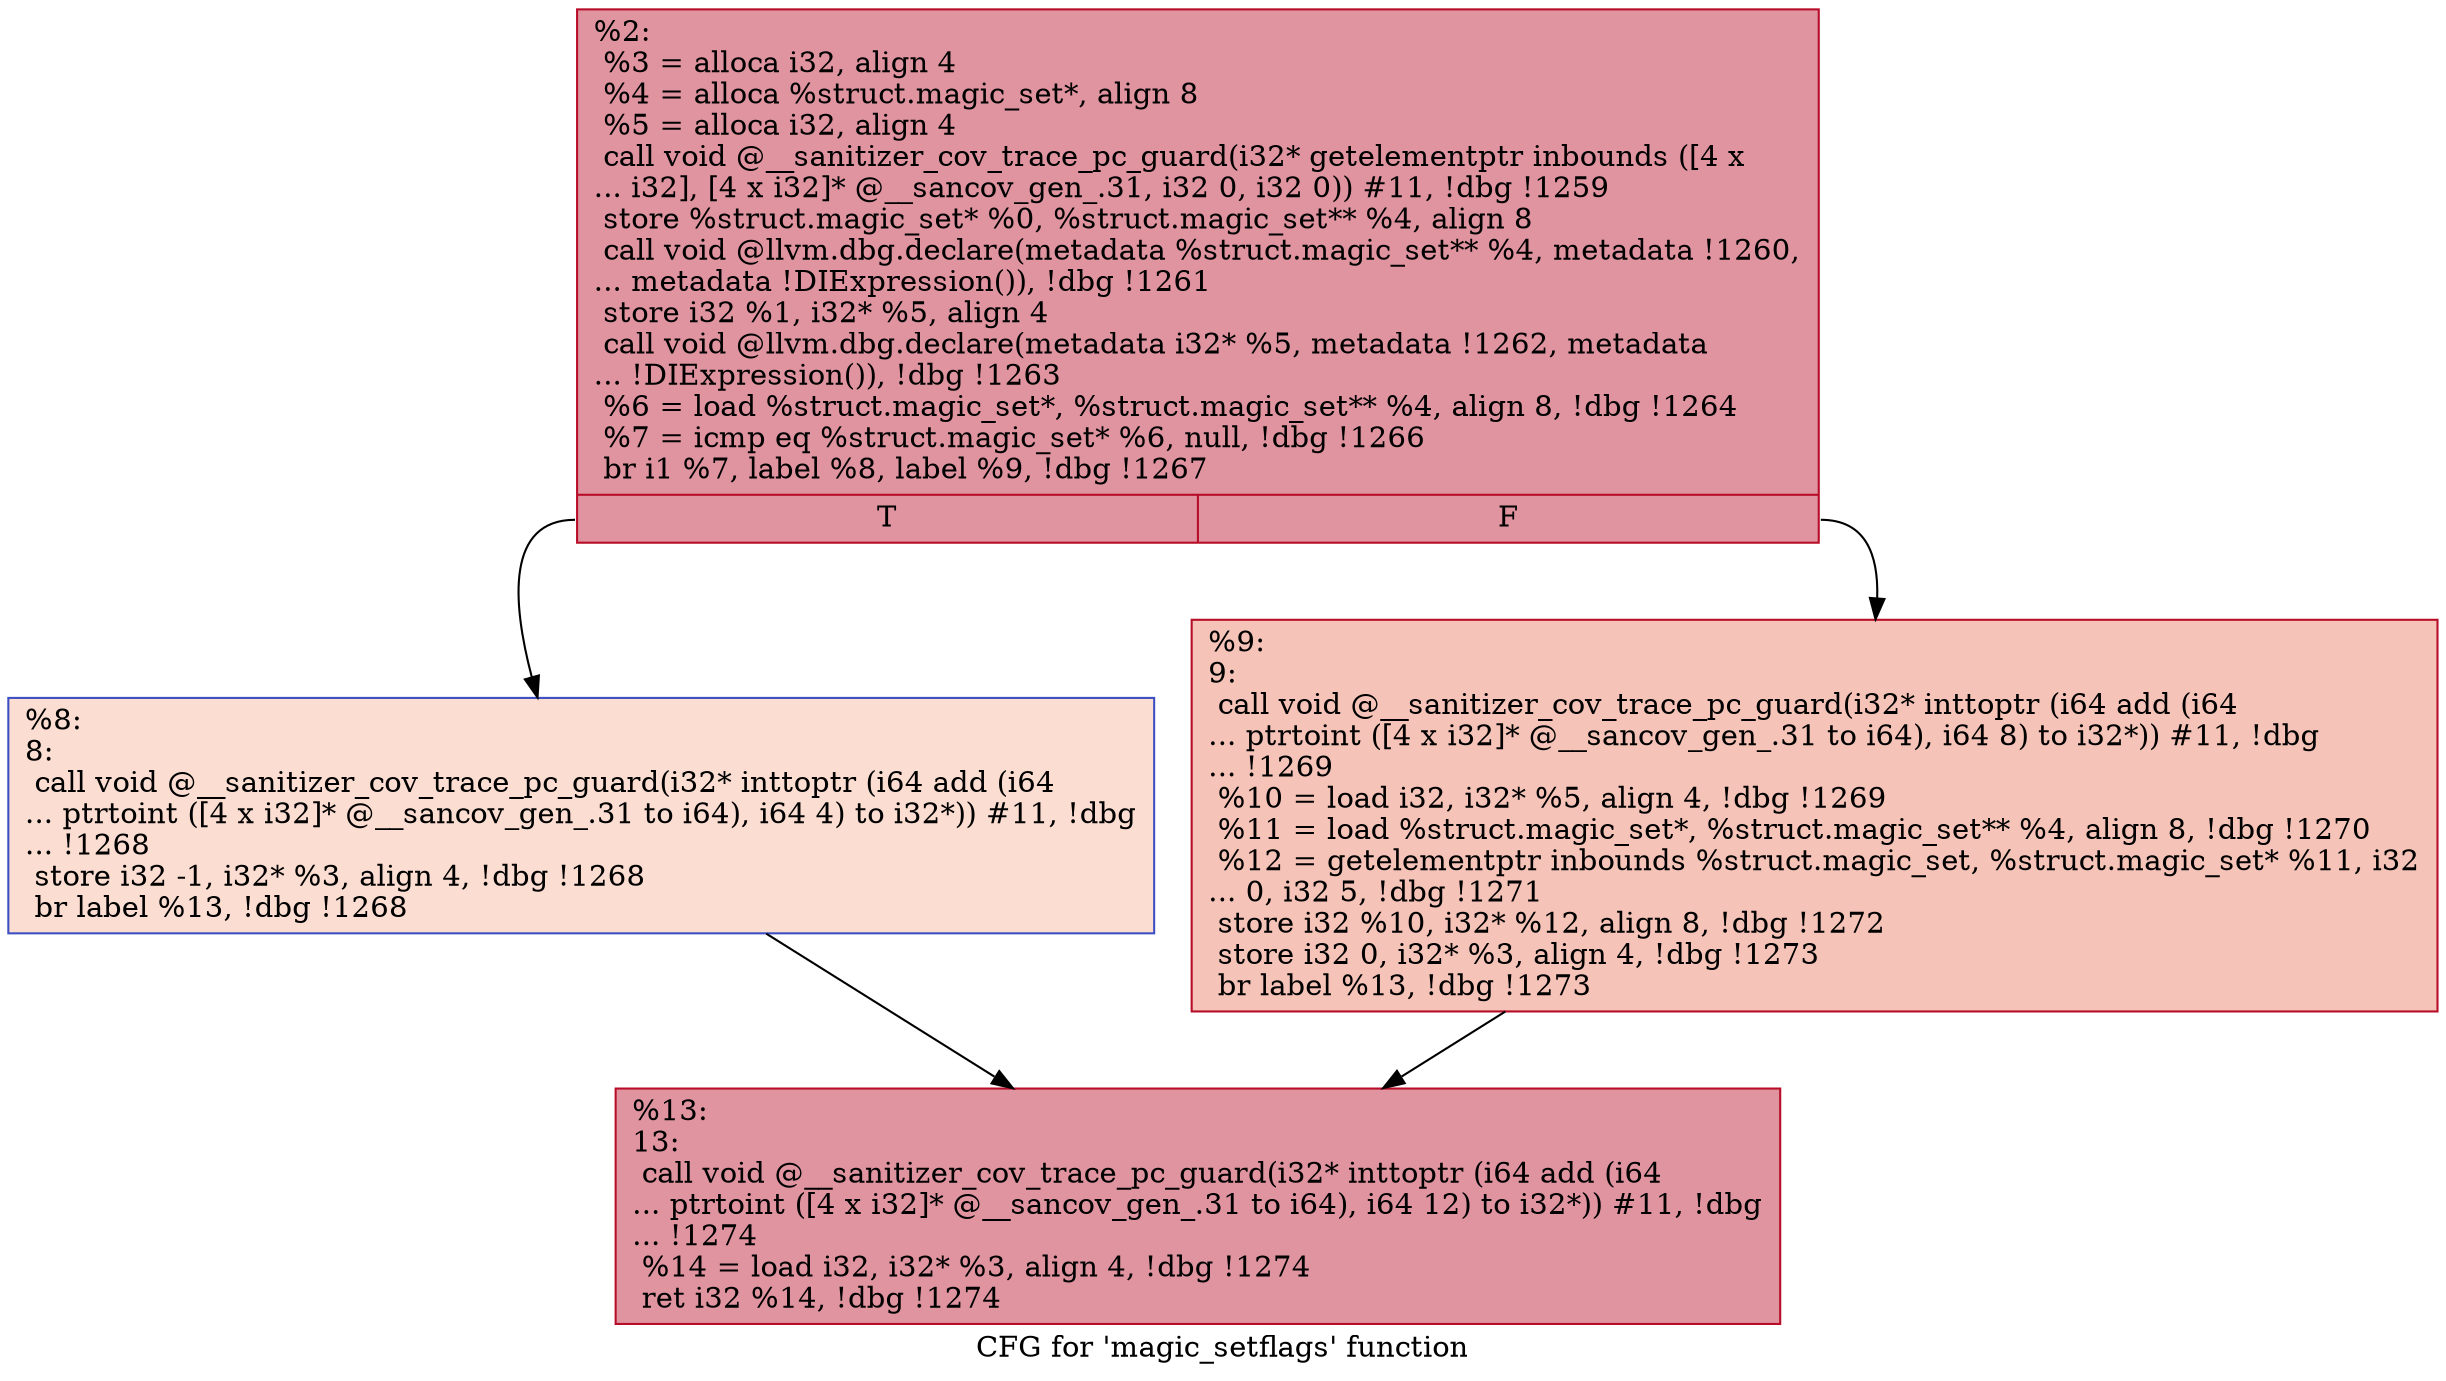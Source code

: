 digraph "CFG for 'magic_setflags' function" {
	label="CFG for 'magic_setflags' function";

	Node0x5555557d9080 [shape=record,color="#b70d28ff", style=filled, fillcolor="#b70d2870",label="{%2:\l  %3 = alloca i32, align 4\l  %4 = alloca %struct.magic_set*, align 8\l  %5 = alloca i32, align 4\l  call void @__sanitizer_cov_trace_pc_guard(i32* getelementptr inbounds ([4 x\l... i32], [4 x i32]* @__sancov_gen_.31, i32 0, i32 0)) #11, !dbg !1259\l  store %struct.magic_set* %0, %struct.magic_set** %4, align 8\l  call void @llvm.dbg.declare(metadata %struct.magic_set** %4, metadata !1260,\l... metadata !DIExpression()), !dbg !1261\l  store i32 %1, i32* %5, align 4\l  call void @llvm.dbg.declare(metadata i32* %5, metadata !1262, metadata\l... !DIExpression()), !dbg !1263\l  %6 = load %struct.magic_set*, %struct.magic_set** %4, align 8, !dbg !1264\l  %7 = icmp eq %struct.magic_set* %6, null, !dbg !1266\l  br i1 %7, label %8, label %9, !dbg !1267\l|{<s0>T|<s1>F}}"];
	Node0x5555557d9080:s0 -> Node0x5555557d9160;
	Node0x5555557d9080:s1 -> Node0x5555557d91b0;
	Node0x5555557d9160 [shape=record,color="#3d50c3ff", style=filled, fillcolor="#f7b39670",label="{%8:\l8:                                                \l  call void @__sanitizer_cov_trace_pc_guard(i32* inttoptr (i64 add (i64\l... ptrtoint ([4 x i32]* @__sancov_gen_.31 to i64), i64 4) to i32*)) #11, !dbg\l... !1268\l  store i32 -1, i32* %3, align 4, !dbg !1268\l  br label %13, !dbg !1268\l}"];
	Node0x5555557d9160 -> Node0x5555557d9200;
	Node0x5555557d91b0 [shape=record,color="#b70d28ff", style=filled, fillcolor="#e8765c70",label="{%9:\l9:                                                \l  call void @__sanitizer_cov_trace_pc_guard(i32* inttoptr (i64 add (i64\l... ptrtoint ([4 x i32]* @__sancov_gen_.31 to i64), i64 8) to i32*)) #11, !dbg\l... !1269\l  %10 = load i32, i32* %5, align 4, !dbg !1269\l  %11 = load %struct.magic_set*, %struct.magic_set** %4, align 8, !dbg !1270\l  %12 = getelementptr inbounds %struct.magic_set, %struct.magic_set* %11, i32\l... 0, i32 5, !dbg !1271\l  store i32 %10, i32* %12, align 8, !dbg !1272\l  store i32 0, i32* %3, align 4, !dbg !1273\l  br label %13, !dbg !1273\l}"];
	Node0x5555557d91b0 -> Node0x5555557d9200;
	Node0x5555557d9200 [shape=record,color="#b70d28ff", style=filled, fillcolor="#b70d2870",label="{%13:\l13:                                               \l  call void @__sanitizer_cov_trace_pc_guard(i32* inttoptr (i64 add (i64\l... ptrtoint ([4 x i32]* @__sancov_gen_.31 to i64), i64 12) to i32*)) #11, !dbg\l... !1274\l  %14 = load i32, i32* %3, align 4, !dbg !1274\l  ret i32 %14, !dbg !1274\l}"];
}
